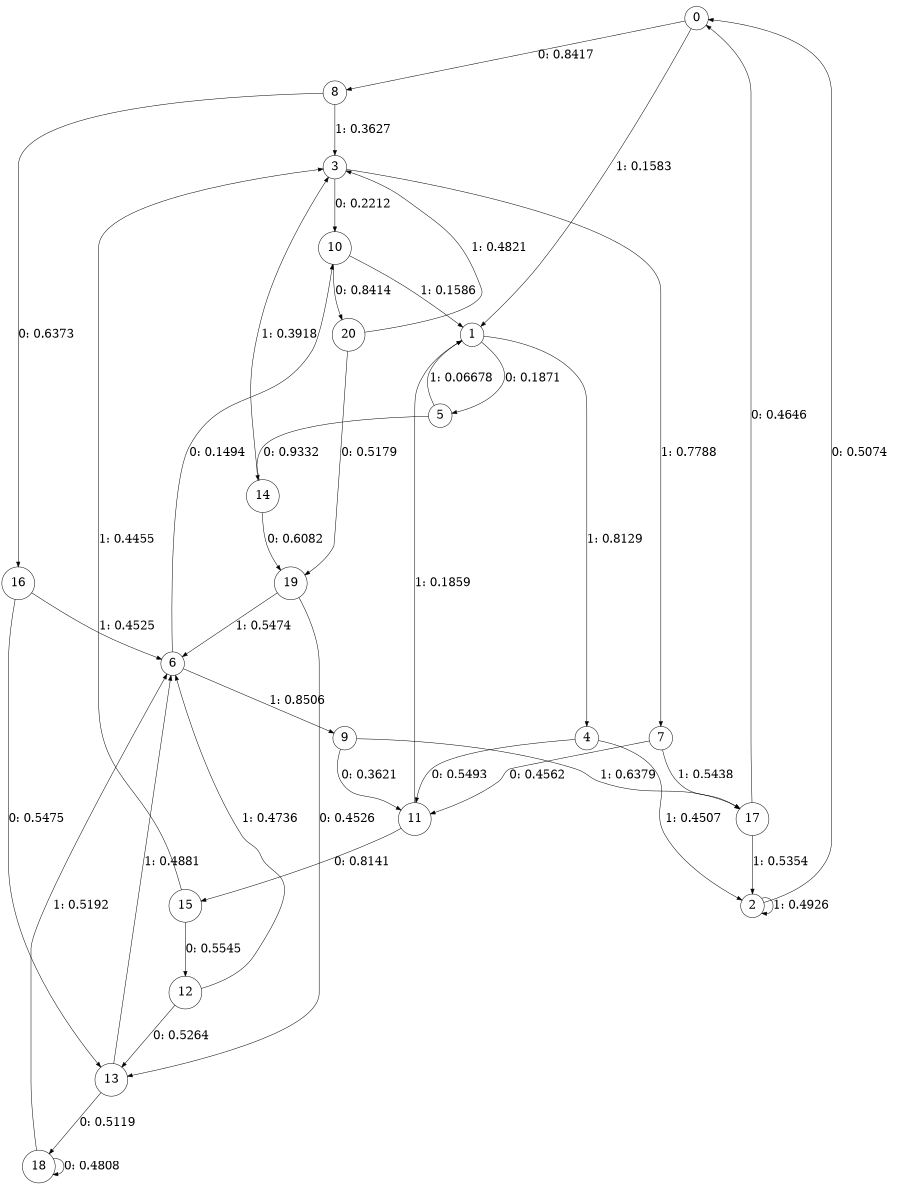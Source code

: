 digraph "ch22faceL6" {
size = "6,8.5";
ratio = "fill";
node [shape = circle];
node [fontsize = 24];
edge [fontsize = 24];
0 -> 8 [label = "0: 0.8417   "];
0 -> 1 [label = "1: 0.1583   "];
1 -> 5 [label = "0: 0.1871   "];
1 -> 4 [label = "1: 0.8129   "];
2 -> 0 [label = "0: 0.5074   "];
2 -> 2 [label = "1: 0.4926   "];
3 -> 10 [label = "0: 0.2212   "];
3 -> 7 [label = "1: 0.7788   "];
4 -> 11 [label = "0: 0.5493   "];
4 -> 2 [label = "1: 0.4507   "];
5 -> 14 [label = "0: 0.9332   "];
5 -> 1 [label = "1: 0.06678  "];
6 -> 10 [label = "0: 0.1494   "];
6 -> 9 [label = "1: 0.8506   "];
7 -> 11 [label = "0: 0.4562   "];
7 -> 17 [label = "1: 0.5438   "];
8 -> 16 [label = "0: 0.6373   "];
8 -> 3 [label = "1: 0.3627   "];
9 -> 11 [label = "0: 0.3621   "];
9 -> 17 [label = "1: 0.6379   "];
10 -> 20 [label = "0: 0.8414   "];
10 -> 1 [label = "1: 0.1586   "];
11 -> 15 [label = "0: 0.8141   "];
11 -> 1 [label = "1: 0.1859   "];
12 -> 13 [label = "0: 0.5264   "];
12 -> 6 [label = "1: 0.4736   "];
13 -> 18 [label = "0: 0.5119   "];
13 -> 6 [label = "1: 0.4881   "];
14 -> 19 [label = "0: 0.6082   "];
14 -> 3 [label = "1: 0.3918   "];
15 -> 12 [label = "0: 0.5545   "];
15 -> 3 [label = "1: 0.4455   "];
16 -> 13 [label = "0: 0.5475   "];
16 -> 6 [label = "1: 0.4525   "];
17 -> 0 [label = "0: 0.4646   "];
17 -> 2 [label = "1: 0.5354   "];
18 -> 18 [label = "0: 0.4808   "];
18 -> 6 [label = "1: 0.5192   "];
19 -> 13 [label = "0: 0.4526   "];
19 -> 6 [label = "1: 0.5474   "];
20 -> 19 [label = "0: 0.5179   "];
20 -> 3 [label = "1: 0.4821   "];
}